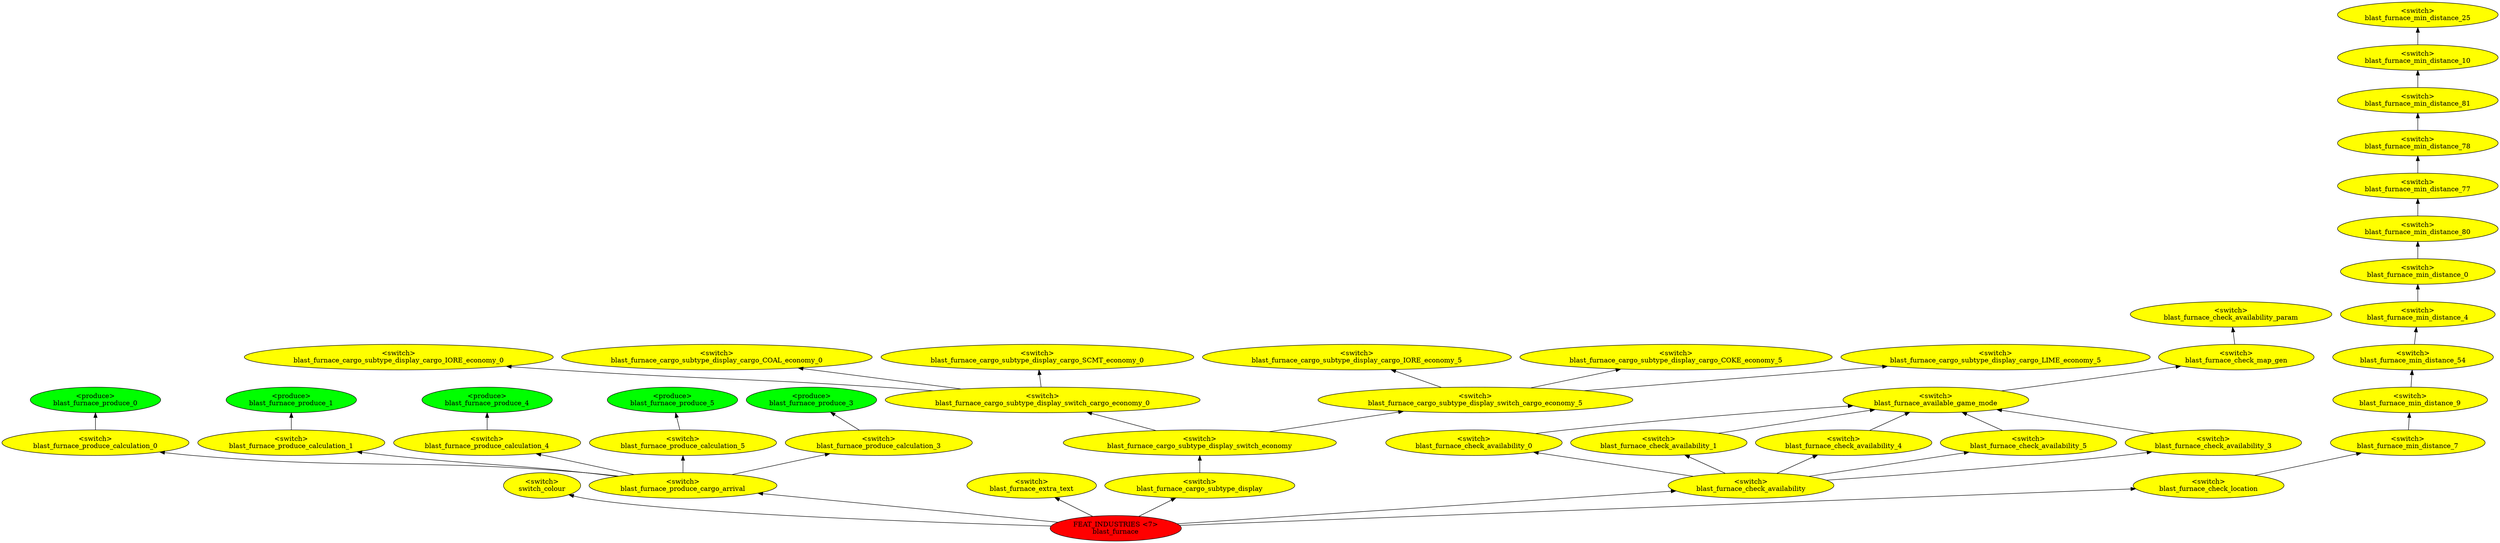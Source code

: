 digraph {
rankdir="BT"
switch_colour [fillcolor=yellow style="filled" label="<switch>\nswitch_colour"]
blast_furnace_produce_0 [fillcolor=green style="filled" label="<produce>\nblast_furnace_produce_0"]
blast_furnace_produce_calculation_0 [fillcolor=yellow style="filled" label="<switch>\nblast_furnace_produce_calculation_0"]
blast_furnace_produce_1 [fillcolor=green style="filled" label="<produce>\nblast_furnace_produce_1"]
blast_furnace_produce_calculation_1 [fillcolor=yellow style="filled" label="<switch>\nblast_furnace_produce_calculation_1"]
blast_furnace_produce_4 [fillcolor=green style="filled" label="<produce>\nblast_furnace_produce_4"]
blast_furnace_produce_calculation_4 [fillcolor=yellow style="filled" label="<switch>\nblast_furnace_produce_calculation_4"]
blast_furnace_produce_5 [fillcolor=green style="filled" label="<produce>\nblast_furnace_produce_5"]
blast_furnace_produce_calculation_5 [fillcolor=yellow style="filled" label="<switch>\nblast_furnace_produce_calculation_5"]
blast_furnace_produce_3 [fillcolor=green style="filled" label="<produce>\nblast_furnace_produce_3"]
blast_furnace_produce_calculation_3 [fillcolor=yellow style="filled" label="<switch>\nblast_furnace_produce_calculation_3"]
blast_furnace_produce_cargo_arrival [fillcolor=yellow style="filled" label="<switch>\nblast_furnace_produce_cargo_arrival"]
blast_furnace_extra_text [fillcolor=yellow style="filled" label="<switch>\nblast_furnace_extra_text"]
blast_furnace_cargo_subtype_display_cargo_IORE_economy_0 [fillcolor=yellow style="filled" label="<switch>\nblast_furnace_cargo_subtype_display_cargo_IORE_economy_0"]
blast_furnace_cargo_subtype_display_cargo_COAL_economy_0 [fillcolor=yellow style="filled" label="<switch>\nblast_furnace_cargo_subtype_display_cargo_COAL_economy_0"]
blast_furnace_cargo_subtype_display_cargo_SCMT_economy_0 [fillcolor=yellow style="filled" label="<switch>\nblast_furnace_cargo_subtype_display_cargo_SCMT_economy_0"]
blast_furnace_cargo_subtype_display_switch_cargo_economy_0 [fillcolor=yellow style="filled" label="<switch>\nblast_furnace_cargo_subtype_display_switch_cargo_economy_0"]
blast_furnace_cargo_subtype_display_cargo_IORE_economy_5 [fillcolor=yellow style="filled" label="<switch>\nblast_furnace_cargo_subtype_display_cargo_IORE_economy_5"]
blast_furnace_cargo_subtype_display_cargo_COKE_economy_5 [fillcolor=yellow style="filled" label="<switch>\nblast_furnace_cargo_subtype_display_cargo_COKE_economy_5"]
blast_furnace_cargo_subtype_display_cargo_LIME_economy_5 [fillcolor=yellow style="filled" label="<switch>\nblast_furnace_cargo_subtype_display_cargo_LIME_economy_5"]
blast_furnace_cargo_subtype_display_switch_cargo_economy_5 [fillcolor=yellow style="filled" label="<switch>\nblast_furnace_cargo_subtype_display_switch_cargo_economy_5"]
blast_furnace_cargo_subtype_display_switch_economy [fillcolor=yellow style="filled" label="<switch>\nblast_furnace_cargo_subtype_display_switch_economy"]
blast_furnace_cargo_subtype_display [fillcolor=yellow style="filled" label="<switch>\nblast_furnace_cargo_subtype_display"]
blast_furnace_check_availability_param [fillcolor=yellow style="filled" label="<switch>\nblast_furnace_check_availability_param"]
blast_furnace_check_map_gen [fillcolor=yellow style="filled" label="<switch>\nblast_furnace_check_map_gen"]
blast_furnace_available_game_mode [fillcolor=yellow style="filled" label="<switch>\nblast_furnace_available_game_mode"]
blast_furnace_check_availability_0 [fillcolor=yellow style="filled" label="<switch>\nblast_furnace_check_availability_0"]
blast_furnace_check_availability_1 [fillcolor=yellow style="filled" label="<switch>\nblast_furnace_check_availability_1"]
blast_furnace_check_availability_4 [fillcolor=yellow style="filled" label="<switch>\nblast_furnace_check_availability_4"]
blast_furnace_check_availability_5 [fillcolor=yellow style="filled" label="<switch>\nblast_furnace_check_availability_5"]
blast_furnace_check_availability_3 [fillcolor=yellow style="filled" label="<switch>\nblast_furnace_check_availability_3"]
blast_furnace_check_availability [fillcolor=yellow style="filled" label="<switch>\nblast_furnace_check_availability"]
blast_furnace_min_distance_25 [fillcolor=yellow style="filled" label="<switch>\nblast_furnace_min_distance_25"]
blast_furnace_min_distance_10 [fillcolor=yellow style="filled" label="<switch>\nblast_furnace_min_distance_10"]
blast_furnace_min_distance_81 [fillcolor=yellow style="filled" label="<switch>\nblast_furnace_min_distance_81"]
blast_furnace_min_distance_78 [fillcolor=yellow style="filled" label="<switch>\nblast_furnace_min_distance_78"]
blast_furnace_min_distance_77 [fillcolor=yellow style="filled" label="<switch>\nblast_furnace_min_distance_77"]
blast_furnace_min_distance_80 [fillcolor=yellow style="filled" label="<switch>\nblast_furnace_min_distance_80"]
blast_furnace_min_distance_0 [fillcolor=yellow style="filled" label="<switch>\nblast_furnace_min_distance_0"]
blast_furnace_min_distance_4 [fillcolor=yellow style="filled" label="<switch>\nblast_furnace_min_distance_4"]
blast_furnace_min_distance_54 [fillcolor=yellow style="filled" label="<switch>\nblast_furnace_min_distance_54"]
blast_furnace_min_distance_9 [fillcolor=yellow style="filled" label="<switch>\nblast_furnace_min_distance_9"]
blast_furnace_min_distance_7 [fillcolor=yellow style="filled" label="<switch>\nblast_furnace_min_distance_7"]
blast_furnace_check_location [fillcolor=yellow style="filled" label="<switch>\nblast_furnace_check_location"]
blast_furnace [fillcolor=red style="filled" label="FEAT_INDUSTRIES <7>\nblast_furnace"]
blast_furnace_available_game_mode->blast_furnace_check_map_gen
blast_furnace_produce_cargo_arrival->blast_furnace_produce_calculation_0
blast_furnace_check_availability_1->blast_furnace_available_game_mode
blast_furnace_cargo_subtype_display_switch_cargo_economy_5->blast_furnace_cargo_subtype_display_cargo_COKE_economy_5
blast_furnace_check_availability->blast_furnace_check_availability_3
blast_furnace_produce_cargo_arrival->blast_furnace_produce_calculation_1
blast_furnace_min_distance_80->blast_furnace_min_distance_77
blast_furnace_cargo_subtype_display_switch_cargo_economy_5->blast_furnace_cargo_subtype_display_cargo_LIME_economy_5
blast_furnace_min_distance_4->blast_furnace_min_distance_0
blast_furnace_check_availability->blast_furnace_check_availability_5
blast_furnace_produce_cargo_arrival->blast_furnace_produce_calculation_4
blast_furnace->blast_furnace_cargo_subtype_display
blast_furnace_cargo_subtype_display->blast_furnace_cargo_subtype_display_switch_economy
blast_furnace_check_availability_0->blast_furnace_available_game_mode
blast_furnace_min_distance_81->blast_furnace_min_distance_10
blast_furnace->blast_furnace_check_availability
blast_furnace_check_availability->blast_furnace_check_availability_4
blast_furnace->blast_furnace_produce_cargo_arrival
blast_furnace_produce_calculation_0->blast_furnace_produce_0
blast_furnace_produce_calculation_5->blast_furnace_produce_5
blast_furnace_produce_calculation_1->blast_furnace_produce_1
blast_furnace_cargo_subtype_display_switch_cargo_economy_0->blast_furnace_cargo_subtype_display_cargo_COAL_economy_0
blast_furnace_cargo_subtype_display_switch_cargo_economy_0->blast_furnace_cargo_subtype_display_cargo_SCMT_economy_0
blast_furnace_check_availability_3->blast_furnace_available_game_mode
blast_furnace_check_location->blast_furnace_min_distance_7
blast_furnace_min_distance_9->blast_furnace_min_distance_54
blast_furnace_cargo_subtype_display_switch_economy->blast_furnace_cargo_subtype_display_switch_cargo_economy_0
blast_furnace->switch_colour
blast_furnace_cargo_subtype_display_switch_economy->blast_furnace_cargo_subtype_display_switch_cargo_economy_5
blast_furnace_check_availability_5->blast_furnace_available_game_mode
blast_furnace_check_availability_4->blast_furnace_available_game_mode
blast_furnace->blast_furnace_extra_text
blast_furnace->blast_furnace_check_location
blast_furnace_produce_cargo_arrival->blast_furnace_produce_calculation_3
blast_furnace_produce_calculation_3->blast_furnace_produce_3
blast_furnace_produce_calculation_4->blast_furnace_produce_4
blast_furnace_produce_cargo_arrival->blast_furnace_produce_calculation_5
blast_furnace_min_distance_10->blast_furnace_min_distance_25
blast_furnace_check_availability->blast_furnace_check_availability_0
blast_furnace_min_distance_0->blast_furnace_min_distance_80
blast_furnace_check_map_gen->blast_furnace_check_availability_param
blast_furnace_check_availability->blast_furnace_check_availability_1
blast_furnace_min_distance_54->blast_furnace_min_distance_4
blast_furnace_min_distance_78->blast_furnace_min_distance_81
blast_furnace_cargo_subtype_display_switch_cargo_economy_5->blast_furnace_cargo_subtype_display_cargo_IORE_economy_5
blast_furnace_min_distance_7->blast_furnace_min_distance_9
blast_furnace_min_distance_77->blast_furnace_min_distance_78
blast_furnace_cargo_subtype_display_switch_cargo_economy_0->blast_furnace_cargo_subtype_display_cargo_IORE_economy_0
}

